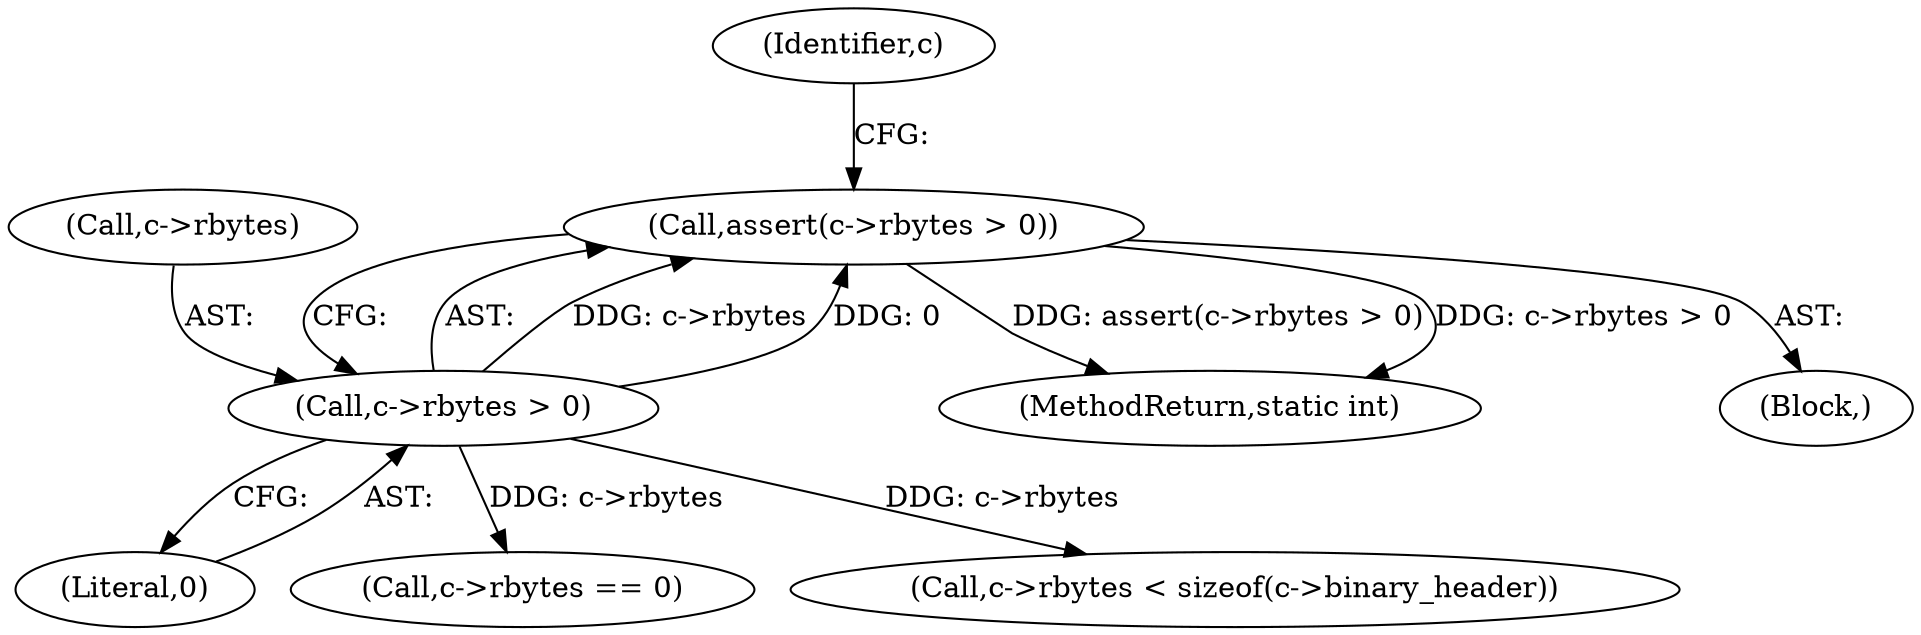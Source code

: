 digraph "0_memcached_d9cd01ede97f4145af9781d448c62a3318952719@API" {
"1000126" [label="(Call,assert(c->rbytes > 0))"];
"1000127" [label="(Call,c->rbytes > 0)"];
"1000136" [label="(Identifier,c)"];
"1000131" [label="(Literal,0)"];
"1000475" [label="(Call,c->rbytes == 0)"];
"1000127" [label="(Call,c->rbytes > 0)"];
"1000109" [label="(Block,)"];
"1000128" [label="(Call,c->rbytes)"];
"1000603" [label="(MethodReturn,static int)"];
"1000126" [label="(Call,assert(c->rbytes > 0))"];
"1000195" [label="(Call,c->rbytes < sizeof(c->binary_header))"];
"1000126" -> "1000109"  [label="AST: "];
"1000126" -> "1000127"  [label="CFG: "];
"1000127" -> "1000126"  [label="AST: "];
"1000136" -> "1000126"  [label="CFG: "];
"1000126" -> "1000603"  [label="DDG: assert(c->rbytes > 0)"];
"1000126" -> "1000603"  [label="DDG: c->rbytes > 0"];
"1000127" -> "1000126"  [label="DDG: c->rbytes"];
"1000127" -> "1000126"  [label="DDG: 0"];
"1000127" -> "1000131"  [label="CFG: "];
"1000128" -> "1000127"  [label="AST: "];
"1000131" -> "1000127"  [label="AST: "];
"1000127" -> "1000195"  [label="DDG: c->rbytes"];
"1000127" -> "1000475"  [label="DDG: c->rbytes"];
}

